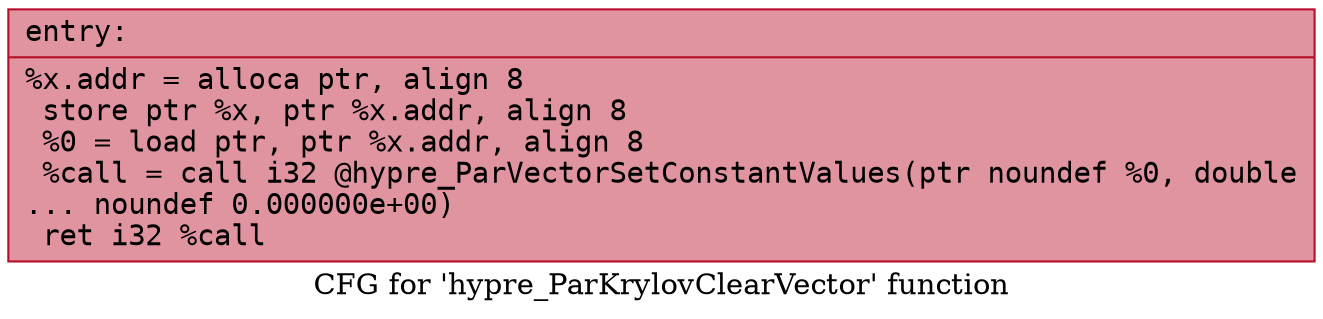 digraph "CFG for 'hypre_ParKrylovClearVector' function" {
	label="CFG for 'hypre_ParKrylovClearVector' function";

	Node0x557950113730 [shape=record,color="#b70d28ff", style=filled, fillcolor="#b70d2870" fontname="Courier",label="{entry:\l|  %x.addr = alloca ptr, align 8\l  store ptr %x, ptr %x.addr, align 8\l  %0 = load ptr, ptr %x.addr, align 8\l  %call = call i32 @hypre_ParVectorSetConstantValues(ptr noundef %0, double\l... noundef 0.000000e+00)\l  ret i32 %call\l}"];
}
